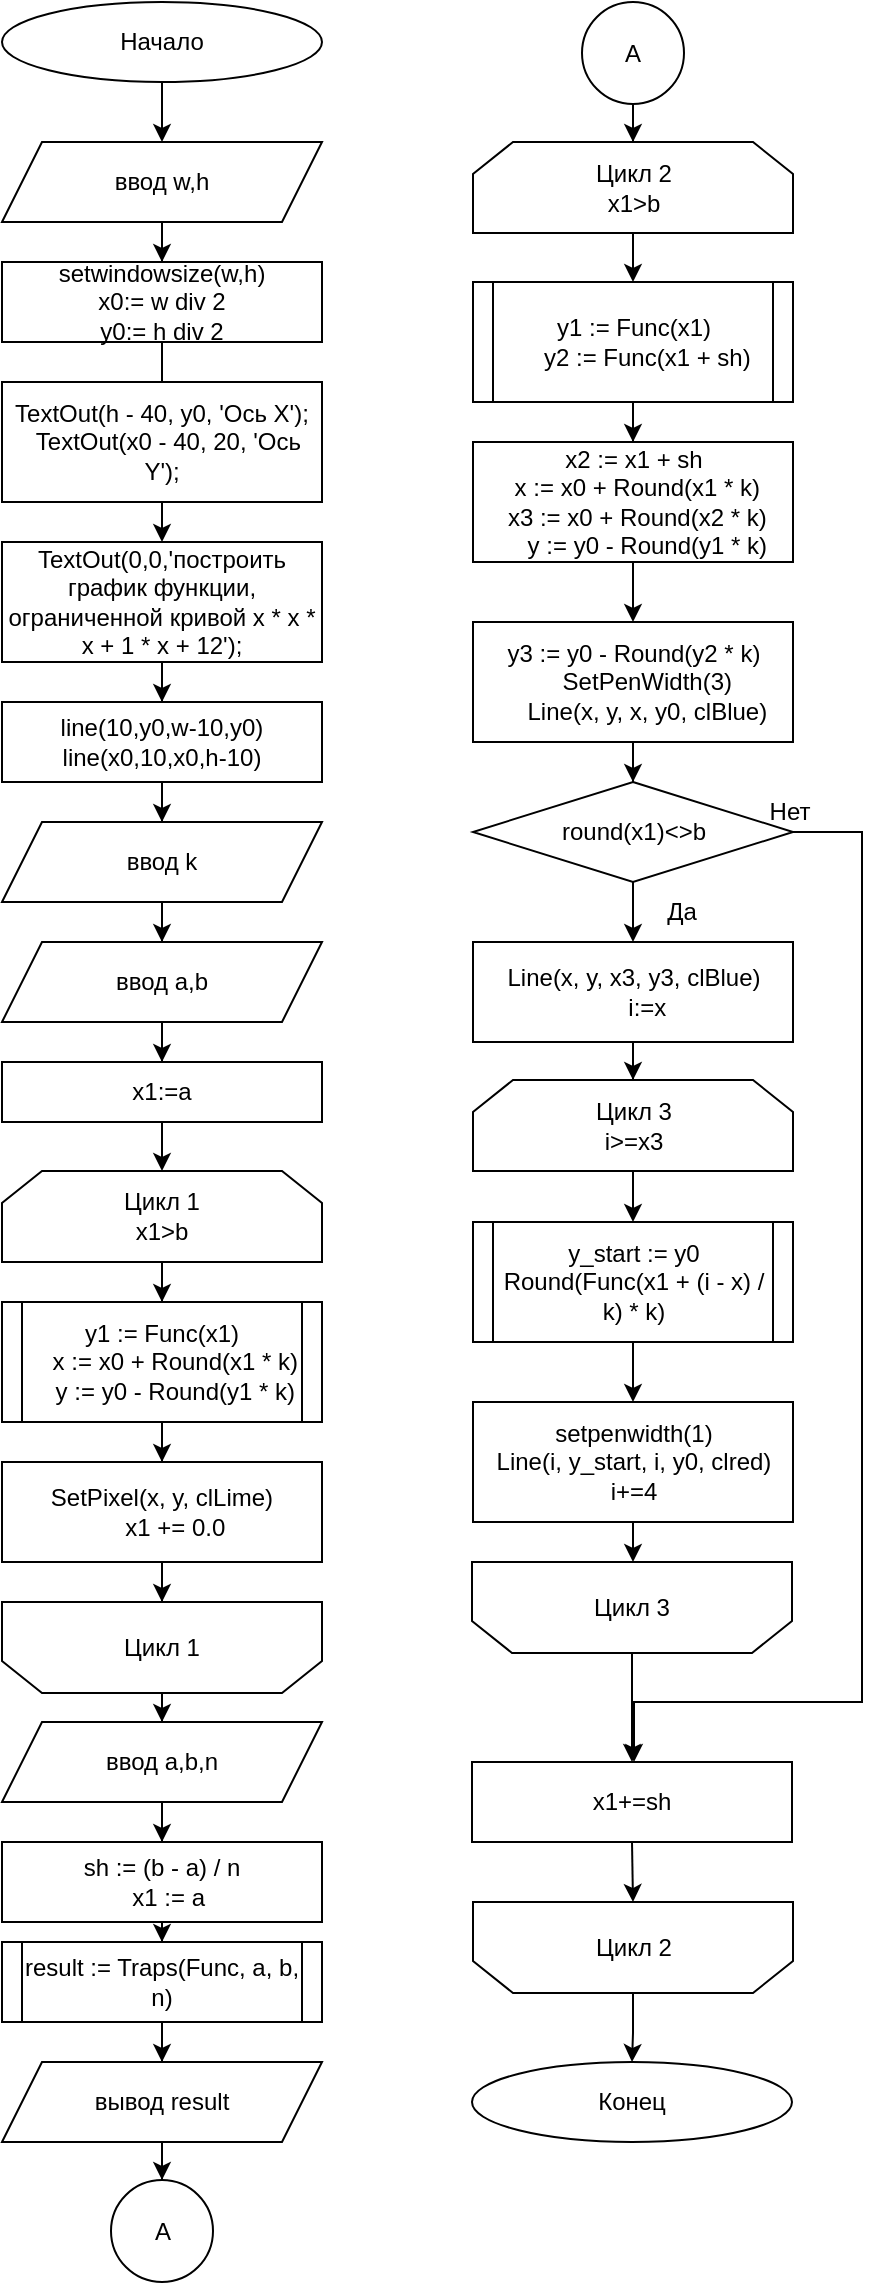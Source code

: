 <mxfile version="25.0.3">
  <diagram name="Страница — 1" id="iXloyhxf4CNCZHahWOaj">
    <mxGraphModel dx="1290" dy="575" grid="1" gridSize="10" guides="1" tooltips="1" connect="1" arrows="1" fold="1" page="1" pageScale="1" pageWidth="827" pageHeight="1169" math="0" shadow="0">
      <root>
        <mxCell id="0" />
        <mxCell id="1" parent="0" />
        <mxCell id="KcLvzgO_E-JEy8P3smX2-10" value="" style="rounded=0;whiteSpace=wrap;html=1;" vertex="1" parent="1">
          <mxGeometry x="255.5" y="140" width="160" height="60" as="geometry" />
        </mxCell>
        <mxCell id="KcLvzgO_E-JEy8P3smX2-9" value="" style="rounded=0;whiteSpace=wrap;html=1;" vertex="1" parent="1">
          <mxGeometry x="255.5" y="610" width="160" height="60" as="geometry" />
        </mxCell>
        <mxCell id="KcLvzgO_E-JEy8P3smX2-2" value="" style="rounded=0;whiteSpace=wrap;html=1;" vertex="1" parent="1">
          <mxGeometry x="20" y="650" width="160" height="60" as="geometry" />
        </mxCell>
        <mxCell id="KcLvzgO_E-JEy8P3smX2-1" value="" style="rounded=0;whiteSpace=wrap;html=1;" vertex="1" parent="1">
          <mxGeometry x="20" y="970" width="160" height="40" as="geometry" />
        </mxCell>
        <mxCell id="p6gQJtzipxJj3ExKCdNy-2" style="edgeStyle=orthogonalEdgeStyle;rounded=0;orthogonalLoop=1;jettySize=auto;html=1;" parent="1" source="p6gQJtzipxJj3ExKCdNy-1" target="p6gQJtzipxJj3ExKCdNy-3" edge="1">
          <mxGeometry relative="1" as="geometry">
            <mxPoint x="100" y="70" as="targetPoint" />
          </mxGeometry>
        </mxCell>
        <mxCell id="p6gQJtzipxJj3ExKCdNy-1" value="Начало" style="ellipse;whiteSpace=wrap;html=1;" parent="1" vertex="1">
          <mxGeometry x="20" width="160" height="40" as="geometry" />
        </mxCell>
        <mxCell id="p6gQJtzipxJj3ExKCdNy-4" style="edgeStyle=orthogonalEdgeStyle;rounded=0;orthogonalLoop=1;jettySize=auto;html=1;entryX=0.5;entryY=0;entryDx=0;entryDy=0;" parent="1" source="p6gQJtzipxJj3ExKCdNy-3" target="p6gQJtzipxJj3ExKCdNy-5" edge="1">
          <mxGeometry relative="1" as="geometry">
            <mxPoint x="100" y="160" as="targetPoint" />
          </mxGeometry>
        </mxCell>
        <mxCell id="p6gQJtzipxJj3ExKCdNy-3" value="ввод w,h" style="shape=parallelogram;perimeter=parallelogramPerimeter;whiteSpace=wrap;html=1;fixedSize=1;" parent="1" vertex="1">
          <mxGeometry x="20" y="70" width="160" height="40" as="geometry" />
        </mxCell>
        <mxCell id="p6gQJtzipxJj3ExKCdNy-6" style="edgeStyle=orthogonalEdgeStyle;rounded=0;orthogonalLoop=1;jettySize=auto;html=1;entryX=0.5;entryY=0;entryDx=0;entryDy=0;" parent="1" source="p6gQJtzipxJj3ExKCdNy-12" target="p6gQJtzipxJj3ExKCdNy-7" edge="1">
          <mxGeometry relative="1" as="geometry">
            <mxPoint x="100" y="200" as="targetPoint" />
          </mxGeometry>
        </mxCell>
        <mxCell id="p6gQJtzipxJj3ExKCdNy-5" value="setwindowsize(w,h)&lt;div&gt;x0:= w div 2&lt;/div&gt;&lt;div&gt;y0:= h div 2&lt;/div&gt;" style="rounded=0;whiteSpace=wrap;html=1;" parent="1" vertex="1">
          <mxGeometry x="20" y="130" width="160" height="40" as="geometry" />
        </mxCell>
        <mxCell id="p6gQJtzipxJj3ExKCdNy-8" style="edgeStyle=orthogonalEdgeStyle;rounded=0;orthogonalLoop=1;jettySize=auto;html=1;" parent="1" source="p6gQJtzipxJj3ExKCdNy-7" target="p6gQJtzipxJj3ExKCdNy-9" edge="1">
          <mxGeometry relative="1" as="geometry">
            <mxPoint x="100" y="260" as="targetPoint" />
          </mxGeometry>
        </mxCell>
        <mxCell id="p6gQJtzipxJj3ExKCdNy-7" value="line(10,y0,w-10,y0)&lt;div&gt;line(x0,10,x0,h-10)&lt;/div&gt;" style="rounded=0;whiteSpace=wrap;html=1;" parent="1" vertex="1">
          <mxGeometry x="20" y="350" width="160" height="40" as="geometry" />
        </mxCell>
        <mxCell id="p6gQJtzipxJj3ExKCdNy-14" style="edgeStyle=orthogonalEdgeStyle;rounded=0;orthogonalLoop=1;jettySize=auto;html=1;entryX=0.5;entryY=0;entryDx=0;entryDy=0;" parent="1" source="p6gQJtzipxJj3ExKCdNy-9" target="p6gQJtzipxJj3ExKCdNy-15" edge="1">
          <mxGeometry relative="1" as="geometry">
            <mxPoint x="100" y="480" as="targetPoint" />
          </mxGeometry>
        </mxCell>
        <mxCell id="p6gQJtzipxJj3ExKCdNy-9" value="ввод k" style="shape=parallelogram;perimeter=parallelogramPerimeter;whiteSpace=wrap;html=1;fixedSize=1;" parent="1" vertex="1">
          <mxGeometry x="20" y="410" width="160" height="40" as="geometry" />
        </mxCell>
        <mxCell id="p6gQJtzipxJj3ExKCdNy-13" value="" style="edgeStyle=orthogonalEdgeStyle;rounded=0;orthogonalLoop=1;jettySize=auto;html=1;entryX=0.5;entryY=0;entryDx=0;entryDy=0;" parent="1" source="p6gQJtzipxJj3ExKCdNy-5" target="p6gQJtzipxJj3ExKCdNy-12" edge="1">
          <mxGeometry relative="1" as="geometry">
            <mxPoint x="100" y="350" as="targetPoint" />
            <mxPoint x="100" y="170" as="sourcePoint" />
          </mxGeometry>
        </mxCell>
        <mxCell id="p6gQJtzipxJj3ExKCdNy-12" value="TextOut(0,0,&#39;построить график функции, ограниченной кривой x * x * x + 1 * x + 12&#39;);" style="rounded=0;whiteSpace=wrap;html=1;" parent="1" vertex="1">
          <mxGeometry x="20" y="270" width="160" height="60" as="geometry" />
        </mxCell>
        <mxCell id="p6gQJtzipxJj3ExKCdNy-11" value="&lt;div&gt;TextOut(h - 40, y0, &#39;Ось Х&#39;);&lt;/div&gt;&lt;div&gt;&amp;nbsp; TextOut(x0 - 40, 20, &#39;Ось Y&#39;);&lt;/div&gt;" style="rounded=0;whiteSpace=wrap;html=1;" parent="1" vertex="1">
          <mxGeometry x="20" y="190" width="160" height="60" as="geometry" />
        </mxCell>
        <mxCell id="p6gQJtzipxJj3ExKCdNy-16" style="edgeStyle=orthogonalEdgeStyle;rounded=0;orthogonalLoop=1;jettySize=auto;html=1;" parent="1" source="p6gQJtzipxJj3ExKCdNy-15" target="p6gQJtzipxJj3ExKCdNy-17" edge="1">
          <mxGeometry relative="1" as="geometry">
            <mxPoint x="100" y="540" as="targetPoint" />
          </mxGeometry>
        </mxCell>
        <mxCell id="p6gQJtzipxJj3ExKCdNy-15" value="ввод a,b" style="shape=parallelogram;perimeter=parallelogramPerimeter;whiteSpace=wrap;html=1;fixedSize=1;" parent="1" vertex="1">
          <mxGeometry x="20" y="470" width="160" height="40" as="geometry" />
        </mxCell>
        <mxCell id="p6gQJtzipxJj3ExKCdNy-18" style="edgeStyle=orthogonalEdgeStyle;rounded=0;orthogonalLoop=1;jettySize=auto;html=1;" parent="1" source="p6gQJtzipxJj3ExKCdNy-17" target="p6gQJtzipxJj3ExKCdNy-19" edge="1">
          <mxGeometry relative="1" as="geometry">
            <mxPoint x="100" y="590" as="targetPoint" />
          </mxGeometry>
        </mxCell>
        <mxCell id="p6gQJtzipxJj3ExKCdNy-17" value="x1:=a" style="rounded=0;whiteSpace=wrap;html=1;" parent="1" vertex="1">
          <mxGeometry x="20" y="530" width="160" height="30" as="geometry" />
        </mxCell>
        <mxCell id="p6gQJtzipxJj3ExKCdNy-20" style="edgeStyle=orthogonalEdgeStyle;rounded=0;orthogonalLoop=1;jettySize=auto;html=1;" parent="1" source="p6gQJtzipxJj3ExKCdNy-19" target="p6gQJtzipxJj3ExKCdNy-21" edge="1">
          <mxGeometry relative="1" as="geometry">
            <mxPoint x="100" y="670" as="targetPoint" />
          </mxGeometry>
        </mxCell>
        <mxCell id="p6gQJtzipxJj3ExKCdNy-19" value="Цикл 1&lt;div&gt;x1&amp;gt;b&lt;/div&gt;" style="shape=loopLimit;whiteSpace=wrap;html=1;" parent="1" vertex="1">
          <mxGeometry x="20" y="584.5" width="160" height="45.5" as="geometry" />
        </mxCell>
        <mxCell id="p6gQJtzipxJj3ExKCdNy-22" style="edgeStyle=orthogonalEdgeStyle;rounded=0;orthogonalLoop=1;jettySize=auto;html=1;" parent="1" source="p6gQJtzipxJj3ExKCdNy-21" target="p6gQJtzipxJj3ExKCdNy-23" edge="1">
          <mxGeometry relative="1" as="geometry">
            <mxPoint x="100" y="740" as="targetPoint" />
          </mxGeometry>
        </mxCell>
        <mxCell id="p6gQJtzipxJj3ExKCdNy-21" value="&lt;div&gt;y1 := Func(x1)&lt;/div&gt;&lt;div&gt;&amp;nbsp; &amp;nbsp; x := x0 + Round(x1 * k)&lt;/div&gt;&lt;div&gt;&amp;nbsp; &amp;nbsp; y := y0 - Round(y1 * k)&lt;/div&gt;" style="rounded=0;whiteSpace=wrap;html=1;" parent="1" vertex="1">
          <mxGeometry x="30" y="650" width="140" height="60" as="geometry" />
        </mxCell>
        <mxCell id="p6gQJtzipxJj3ExKCdNy-24" style="edgeStyle=orthogonalEdgeStyle;rounded=0;orthogonalLoop=1;jettySize=auto;html=1;entryX=0.5;entryY=1;entryDx=0;entryDy=0;" parent="1" source="p6gQJtzipxJj3ExKCdNy-23" target="p6gQJtzipxJj3ExKCdNy-25" edge="1">
          <mxGeometry relative="1" as="geometry">
            <mxPoint x="100" y="810" as="targetPoint" />
          </mxGeometry>
        </mxCell>
        <mxCell id="p6gQJtzipxJj3ExKCdNy-23" value="&lt;div&gt;SetPixel(x, y, clLime)&lt;/div&gt;&lt;div&gt;&amp;nbsp; &amp;nbsp; x1 += 0.0&lt;/div&gt;" style="rounded=0;whiteSpace=wrap;html=1;" parent="1" vertex="1">
          <mxGeometry x="20" y="730" width="160" height="50" as="geometry" />
        </mxCell>
        <mxCell id="p6gQJtzipxJj3ExKCdNy-26" style="edgeStyle=orthogonalEdgeStyle;rounded=0;orthogonalLoop=1;jettySize=auto;html=1;" parent="1" source="p6gQJtzipxJj3ExKCdNy-25" target="p6gQJtzipxJj3ExKCdNy-27" edge="1">
          <mxGeometry relative="1" as="geometry">
            <mxPoint x="100" y="870" as="targetPoint" />
          </mxGeometry>
        </mxCell>
        <mxCell id="p6gQJtzipxJj3ExKCdNy-25" value="Цикл 1" style="shape=loopLimit;whiteSpace=wrap;html=1;direction=west;" parent="1" vertex="1">
          <mxGeometry x="20" y="800" width="160" height="45.5" as="geometry" />
        </mxCell>
        <mxCell id="p6gQJtzipxJj3ExKCdNy-28" style="edgeStyle=orthogonalEdgeStyle;rounded=0;orthogonalLoop=1;jettySize=auto;html=1;" parent="1" source="KcLvzgO_E-JEy8P3smX2-5" target="p6gQJtzipxJj3ExKCdNy-29" edge="1">
          <mxGeometry relative="1" as="geometry">
            <mxPoint x="100" y="940" as="targetPoint" />
          </mxGeometry>
        </mxCell>
        <mxCell id="p6gQJtzipxJj3ExKCdNy-27" value="ввод a,b,n" style="shape=parallelogram;perimeter=parallelogramPerimeter;whiteSpace=wrap;html=1;fixedSize=1;" parent="1" vertex="1">
          <mxGeometry x="20" y="860" width="160" height="40" as="geometry" />
        </mxCell>
        <mxCell id="p6gQJtzipxJj3ExKCdNy-30" style="edgeStyle=orthogonalEdgeStyle;rounded=0;orthogonalLoop=1;jettySize=auto;html=1;" parent="1" source="p6gQJtzipxJj3ExKCdNy-29" target="p6gQJtzipxJj3ExKCdNy-31" edge="1">
          <mxGeometry relative="1" as="geometry">
            <mxPoint x="100" y="1030" as="targetPoint" />
          </mxGeometry>
        </mxCell>
        <mxCell id="p6gQJtzipxJj3ExKCdNy-29" value="&lt;div&gt;&lt;span style=&quot;background-color: initial;&quot;&gt;result := Traps(Func, a, b, n)&lt;/span&gt;&lt;br&gt;&lt;/div&gt;" style="rounded=0;whiteSpace=wrap;html=1;" parent="1" vertex="1">
          <mxGeometry x="30" y="970" width="140" height="40" as="geometry" />
        </mxCell>
        <mxCell id="p6gQJtzipxJj3ExKCdNy-32" style="edgeStyle=orthogonalEdgeStyle;rounded=0;orthogonalLoop=1;jettySize=auto;html=1;" parent="1" source="p6gQJtzipxJj3ExKCdNy-31" target="p6gQJtzipxJj3ExKCdNy-33" edge="1">
          <mxGeometry relative="1" as="geometry">
            <mxPoint x="100" y="1100" as="targetPoint" />
          </mxGeometry>
        </mxCell>
        <mxCell id="p6gQJtzipxJj3ExKCdNy-31" value="вывод result" style="shape=parallelogram;perimeter=parallelogramPerimeter;whiteSpace=wrap;html=1;fixedSize=1;" parent="1" vertex="1">
          <mxGeometry x="20" y="1030" width="160" height="40" as="geometry" />
        </mxCell>
        <mxCell id="p6gQJtzipxJj3ExKCdNy-33" value="A" style="ellipse;whiteSpace=wrap;html=1;aspect=fixed;" parent="1" vertex="1">
          <mxGeometry x="74.5" y="1089" width="51" height="51" as="geometry" />
        </mxCell>
        <mxCell id="p6gQJtzipxJj3ExKCdNy-35" style="edgeStyle=orthogonalEdgeStyle;rounded=0;orthogonalLoop=1;jettySize=auto;html=1;entryX=0.5;entryY=0;entryDx=0;entryDy=0;" parent="1" source="p6gQJtzipxJj3ExKCdNy-34" target="p6gQJtzipxJj3ExKCdNy-36" edge="1">
          <mxGeometry relative="1" as="geometry">
            <mxPoint x="335.5" y="80" as="targetPoint" />
          </mxGeometry>
        </mxCell>
        <mxCell id="p6gQJtzipxJj3ExKCdNy-34" value="A" style="ellipse;whiteSpace=wrap;html=1;aspect=fixed;" parent="1" vertex="1">
          <mxGeometry x="310" width="51" height="51" as="geometry" />
        </mxCell>
        <mxCell id="p6gQJtzipxJj3ExKCdNy-37" style="edgeStyle=orthogonalEdgeStyle;rounded=0;orthogonalLoop=1;jettySize=auto;html=1;" parent="1" source="p6gQJtzipxJj3ExKCdNy-36" target="p6gQJtzipxJj3ExKCdNy-38" edge="1">
          <mxGeometry relative="1" as="geometry">
            <mxPoint x="335.5" y="140" as="targetPoint" />
          </mxGeometry>
        </mxCell>
        <mxCell id="p6gQJtzipxJj3ExKCdNy-36" value="Цикл 2&lt;div&gt;x1&amp;gt;b&lt;/div&gt;" style="shape=loopLimit;whiteSpace=wrap;html=1;" parent="1" vertex="1">
          <mxGeometry x="255.5" y="70" width="160" height="45.5" as="geometry" />
        </mxCell>
        <mxCell id="p6gQJtzipxJj3ExKCdNy-39" style="edgeStyle=orthogonalEdgeStyle;rounded=0;orthogonalLoop=1;jettySize=auto;html=1;" parent="1" source="p6gQJtzipxJj3ExKCdNy-38" target="p6gQJtzipxJj3ExKCdNy-40" edge="1">
          <mxGeometry relative="1" as="geometry">
            <mxPoint x="335.5" y="230" as="targetPoint" />
          </mxGeometry>
        </mxCell>
        <mxCell id="p6gQJtzipxJj3ExKCdNy-38" value="&lt;div&gt;y1 := Func(x1)&lt;/div&gt;&lt;div&gt;&amp;nbsp; &amp;nbsp; y2 := Func(x1 + sh)&lt;/div&gt;" style="rounded=0;whiteSpace=wrap;html=1;" parent="1" vertex="1">
          <mxGeometry x="265.5" y="140" width="140" height="60" as="geometry" />
        </mxCell>
        <mxCell id="p6gQJtzipxJj3ExKCdNy-41" style="edgeStyle=orthogonalEdgeStyle;rounded=0;orthogonalLoop=1;jettySize=auto;html=1;" parent="1" source="p6gQJtzipxJj3ExKCdNy-40" target="p6gQJtzipxJj3ExKCdNy-42" edge="1">
          <mxGeometry relative="1" as="geometry">
            <mxPoint x="335.5" y="310" as="targetPoint" />
          </mxGeometry>
        </mxCell>
        <mxCell id="p6gQJtzipxJj3ExKCdNy-40" value="&lt;div&gt;&lt;span style=&quot;background-color: initial;&quot;&gt;x2 := x1 + sh&lt;/span&gt;&lt;/div&gt;&lt;div&gt;&amp;nbsp;x := x0 + Round(x1 * k)&lt;/div&gt;&lt;div&gt;&amp;nbsp;x3 := x0 + Round(x2 * k)&lt;/div&gt;&lt;div&gt;&amp;nbsp; &amp;nbsp; y := y0 - Round(y1 * k)&lt;/div&gt;" style="rounded=0;whiteSpace=wrap;html=1;" parent="1" vertex="1">
          <mxGeometry x="255.5" y="220" width="160" height="60" as="geometry" />
        </mxCell>
        <mxCell id="p6gQJtzipxJj3ExKCdNy-43" style="edgeStyle=orthogonalEdgeStyle;rounded=0;orthogonalLoop=1;jettySize=auto;html=1;" parent="1" source="p6gQJtzipxJj3ExKCdNy-42" target="p6gQJtzipxJj3ExKCdNy-44" edge="1">
          <mxGeometry relative="1" as="geometry">
            <mxPoint x="335.5" y="390" as="targetPoint" />
          </mxGeometry>
        </mxCell>
        <mxCell id="p6gQJtzipxJj3ExKCdNy-42" value="&lt;div&gt;y3 := y0 - Round(y2 * k)&lt;/div&gt;&lt;div&gt;&amp;nbsp; &amp;nbsp; SetPenWidth(3)&lt;/div&gt;&lt;div&gt;&amp;nbsp; &amp;nbsp; Line(x, y, x, y0, clBlue)&lt;/div&gt;" style="rounded=0;whiteSpace=wrap;html=1;" parent="1" vertex="1">
          <mxGeometry x="255.5" y="310" width="160" height="60" as="geometry" />
        </mxCell>
        <mxCell id="p6gQJtzipxJj3ExKCdNy-45" style="edgeStyle=orthogonalEdgeStyle;rounded=0;orthogonalLoop=1;jettySize=auto;html=1;" parent="1" source="p6gQJtzipxJj3ExKCdNy-44" target="p6gQJtzipxJj3ExKCdNy-46" edge="1">
          <mxGeometry relative="1" as="geometry">
            <mxPoint x="335.5" y="470" as="targetPoint" />
          </mxGeometry>
        </mxCell>
        <mxCell id="p6gQJtzipxJj3ExKCdNy-57" style="edgeStyle=orthogonalEdgeStyle;rounded=0;orthogonalLoop=1;jettySize=auto;html=1;" parent="1" source="p6gQJtzipxJj3ExKCdNy-44" edge="1">
          <mxGeometry relative="1" as="geometry">
            <mxPoint x="336" y="880" as="targetPoint" />
            <Array as="points">
              <mxPoint x="450" y="415" />
              <mxPoint x="450" y="850" />
              <mxPoint x="336" y="850" />
              <mxPoint x="336" y="880" />
            </Array>
          </mxGeometry>
        </mxCell>
        <mxCell id="p6gQJtzipxJj3ExKCdNy-44" value="round(x1)&amp;lt;&amp;gt;b" style="rhombus;whiteSpace=wrap;html=1;" parent="1" vertex="1">
          <mxGeometry x="255.5" y="390" width="160" height="50" as="geometry" />
        </mxCell>
        <mxCell id="p6gQJtzipxJj3ExKCdNy-47" style="edgeStyle=orthogonalEdgeStyle;rounded=0;orthogonalLoop=1;jettySize=auto;html=1;" parent="1" source="p6gQJtzipxJj3ExKCdNy-46" target="p6gQJtzipxJj3ExKCdNy-48" edge="1">
          <mxGeometry relative="1" as="geometry">
            <mxPoint x="335.5" y="550" as="targetPoint" />
          </mxGeometry>
        </mxCell>
        <mxCell id="p6gQJtzipxJj3ExKCdNy-46" value="&lt;div&gt;Line(x, y, x3, y3, clBlue)&lt;/div&gt;&lt;div&gt;&amp;nbsp; &amp;nbsp; i:=x&lt;/div&gt;" style="rounded=0;whiteSpace=wrap;html=1;" parent="1" vertex="1">
          <mxGeometry x="255.5" y="470" width="160" height="50" as="geometry" />
        </mxCell>
        <mxCell id="p6gQJtzipxJj3ExKCdNy-50" style="edgeStyle=orthogonalEdgeStyle;rounded=0;orthogonalLoop=1;jettySize=auto;html=1;" parent="1" source="p6gQJtzipxJj3ExKCdNy-48" target="p6gQJtzipxJj3ExKCdNy-51" edge="1">
          <mxGeometry relative="1" as="geometry">
            <mxPoint x="335.5" y="610" as="targetPoint" />
          </mxGeometry>
        </mxCell>
        <mxCell id="p6gQJtzipxJj3ExKCdNy-48" value="Цикл 3&lt;div&gt;i&amp;gt;=x3&lt;br&gt;&lt;/div&gt;" style="shape=loopLimit;whiteSpace=wrap;html=1;" parent="1" vertex="1">
          <mxGeometry x="255.5" y="539" width="160" height="45.5" as="geometry" />
        </mxCell>
        <mxCell id="p6gQJtzipxJj3ExKCdNy-52" style="edgeStyle=orthogonalEdgeStyle;rounded=0;orthogonalLoop=1;jettySize=auto;html=1;" parent="1" source="p6gQJtzipxJj3ExKCdNy-51" target="p6gQJtzipxJj3ExKCdNy-53" edge="1">
          <mxGeometry relative="1" as="geometry">
            <mxPoint x="335.5" y="720" as="targetPoint" />
          </mxGeometry>
        </mxCell>
        <mxCell id="p6gQJtzipxJj3ExKCdNy-51" value="&lt;div&gt;y_start := y0 Round(Func(x1 + (i - x) / k) * k)&lt;/div&gt;" style="rounded=0;whiteSpace=wrap;html=1;" parent="1" vertex="1">
          <mxGeometry x="265.5" y="610" width="140" height="60" as="geometry" />
        </mxCell>
        <mxCell id="p6gQJtzipxJj3ExKCdNy-54" style="edgeStyle=orthogonalEdgeStyle;rounded=0;orthogonalLoop=1;jettySize=auto;html=1;entryX=0.5;entryY=1;entryDx=0;entryDy=0;" parent="1" source="p6gQJtzipxJj3ExKCdNy-53" target="p6gQJtzipxJj3ExKCdNy-55" edge="1">
          <mxGeometry relative="1" as="geometry">
            <mxPoint x="335.5" y="780" as="targetPoint" />
          </mxGeometry>
        </mxCell>
        <mxCell id="p6gQJtzipxJj3ExKCdNy-53" value="&lt;div&gt;setpenwidth(1)&lt;/div&gt;&lt;div&gt;Line(i, y_start, i, y0, clred)&lt;/div&gt;&lt;div&gt;i+=4&lt;/div&gt;" style="rounded=0;whiteSpace=wrap;html=1;" parent="1" vertex="1">
          <mxGeometry x="255.5" y="700" width="160" height="60" as="geometry" />
        </mxCell>
        <mxCell id="p6gQJtzipxJj3ExKCdNy-59" style="edgeStyle=orthogonalEdgeStyle;rounded=0;orthogonalLoop=1;jettySize=auto;html=1;entryX=0.5;entryY=0;entryDx=0;entryDy=0;" parent="1" source="p6gQJtzipxJj3ExKCdNy-55" edge="1" target="p6gQJtzipxJj3ExKCdNy-60">
          <mxGeometry relative="1" as="geometry">
            <mxPoint x="335.5" y="880" as="targetPoint" />
          </mxGeometry>
        </mxCell>
        <mxCell id="p6gQJtzipxJj3ExKCdNy-55" value="Цикл 3" style="shape=loopLimit;whiteSpace=wrap;html=1;direction=west;" parent="1" vertex="1">
          <mxGeometry x="255" y="780" width="160" height="45.5" as="geometry" />
        </mxCell>
        <mxCell id="KcLvzgO_E-JEy8P3smX2-11" style="edgeStyle=orthogonalEdgeStyle;rounded=0;orthogonalLoop=1;jettySize=auto;html=1;exitX=0.5;exitY=1;exitDx=0;exitDy=0;entryX=0.5;entryY=1;entryDx=0;entryDy=0;" edge="1" parent="1" source="p6gQJtzipxJj3ExKCdNy-60" target="p6gQJtzipxJj3ExKCdNy-62">
          <mxGeometry relative="1" as="geometry" />
        </mxCell>
        <mxCell id="p6gQJtzipxJj3ExKCdNy-60" value="x1+=sh" style="rounded=0;whiteSpace=wrap;html=1;" parent="1" vertex="1">
          <mxGeometry x="255" y="880" width="160" height="40" as="geometry" />
        </mxCell>
        <mxCell id="p6gQJtzipxJj3ExKCdNy-63" style="edgeStyle=orthogonalEdgeStyle;rounded=0;orthogonalLoop=1;jettySize=auto;html=1;" parent="1" source="p6gQJtzipxJj3ExKCdNy-62" target="p6gQJtzipxJj3ExKCdNy-64" edge="1">
          <mxGeometry relative="1" as="geometry">
            <mxPoint x="335.5" y="1040" as="targetPoint" />
          </mxGeometry>
        </mxCell>
        <mxCell id="p6gQJtzipxJj3ExKCdNy-62" value="Цикл 2" style="shape=loopLimit;whiteSpace=wrap;html=1;direction=west;" parent="1" vertex="1">
          <mxGeometry x="255.5" y="950" width="160" height="45.5" as="geometry" />
        </mxCell>
        <mxCell id="p6gQJtzipxJj3ExKCdNy-64" value="Конец" style="ellipse;whiteSpace=wrap;html=1;" parent="1" vertex="1">
          <mxGeometry x="255" y="1030" width="160" height="40" as="geometry" />
        </mxCell>
        <mxCell id="p6gQJtzipxJj3ExKCdNy-65" value="Да" style="text;html=1;align=center;verticalAlign=middle;whiteSpace=wrap;rounded=0;" parent="1" vertex="1">
          <mxGeometry x="330" y="440" width="60" height="30" as="geometry" />
        </mxCell>
        <mxCell id="p6gQJtzipxJj3ExKCdNy-66" value="Нет" style="text;html=1;align=center;verticalAlign=middle;whiteSpace=wrap;rounded=0;" parent="1" vertex="1">
          <mxGeometry x="384" y="390" width="60" height="30" as="geometry" />
        </mxCell>
        <mxCell id="KcLvzgO_E-JEy8P3smX2-6" value="" style="edgeStyle=orthogonalEdgeStyle;rounded=0;orthogonalLoop=1;jettySize=auto;html=1;" edge="1" parent="1" source="p6gQJtzipxJj3ExKCdNy-27" target="KcLvzgO_E-JEy8P3smX2-5">
          <mxGeometry relative="1" as="geometry">
            <mxPoint x="100" y="960" as="targetPoint" />
            <mxPoint x="100" y="910" as="sourcePoint" />
          </mxGeometry>
        </mxCell>
        <mxCell id="KcLvzgO_E-JEy8P3smX2-5" value="&lt;div&gt;&lt;div&gt;sh := (b - a) / n&lt;/div&gt;&lt;div&gt;&amp;nbsp; x1 := a&lt;/div&gt;&lt;/div&gt;" style="rounded=0;whiteSpace=wrap;html=1;" vertex="1" parent="1">
          <mxGeometry x="20" y="920" width="160" height="40" as="geometry" />
        </mxCell>
      </root>
    </mxGraphModel>
  </diagram>
</mxfile>
